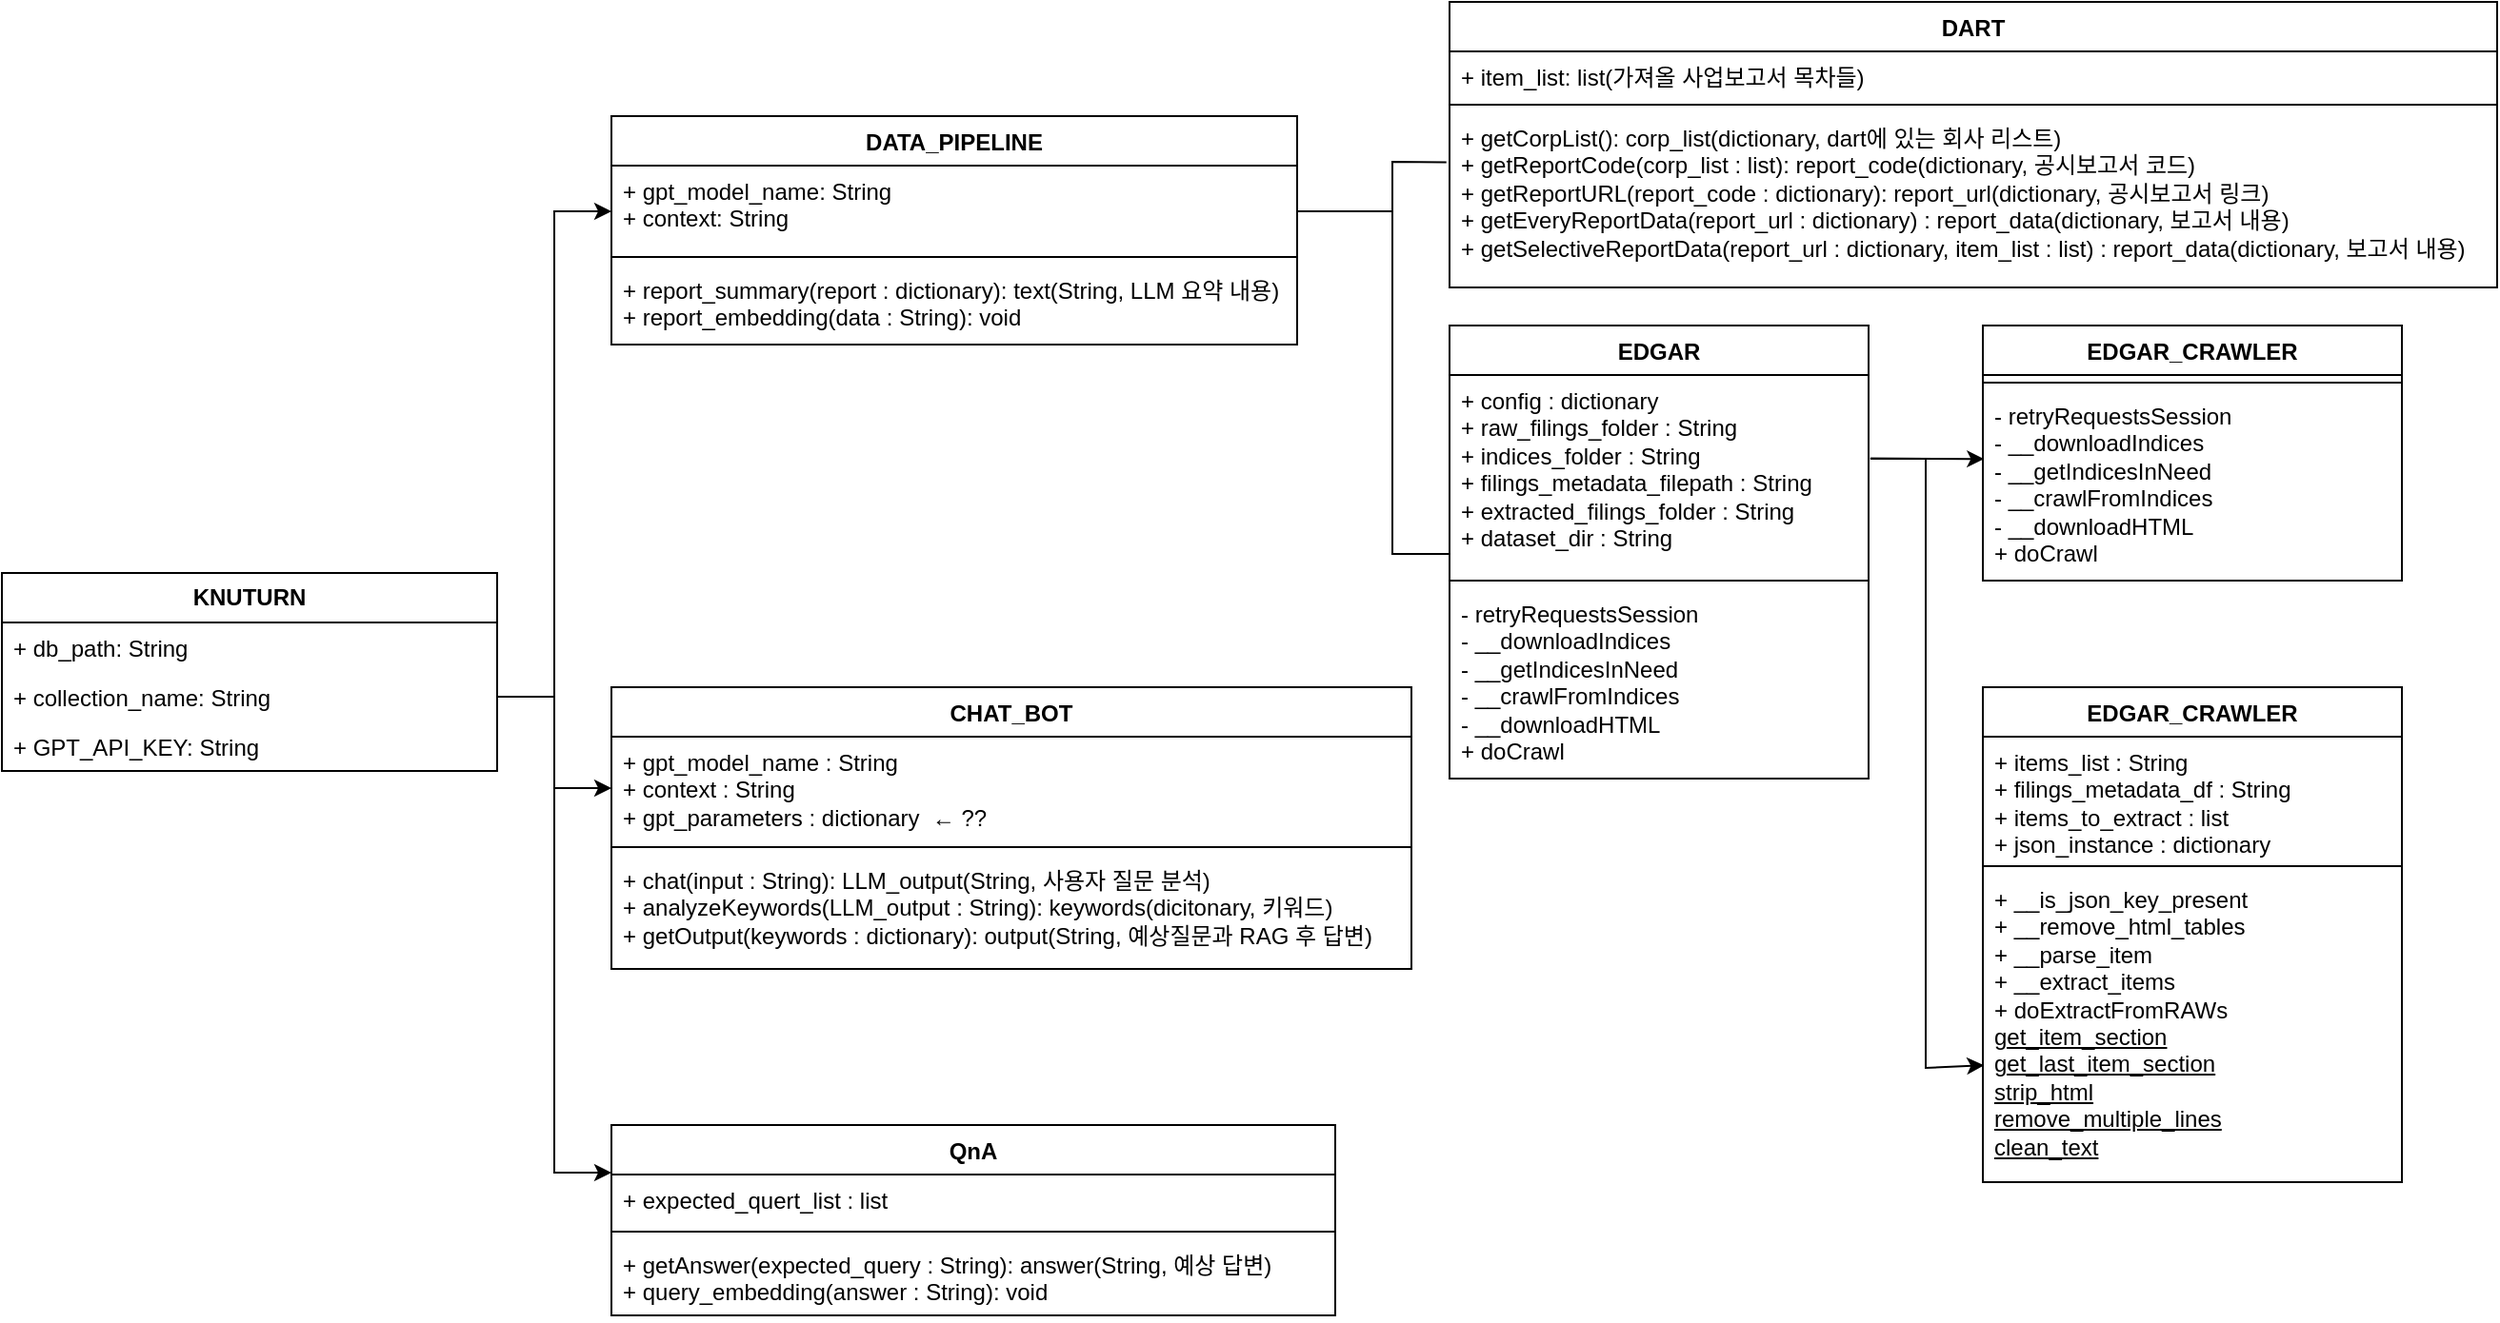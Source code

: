 <mxfile version="24.2.7" type="device">
  <diagram name="페이지-1" id="WWmK2mgtXMB2TsY04g74">
    <mxGraphModel dx="2514" dy="831" grid="1" gridSize="10" guides="1" tooltips="1" connect="1" arrows="1" fold="1" page="1" pageScale="1" pageWidth="827" pageHeight="1169" math="0" shadow="0">
      <root>
        <mxCell id="0" />
        <mxCell id="1" parent="0" />
        <mxCell id="lhYpRNcE0l-zWbSrkpPp-6" value="DATA_PIPELINE" style="swimlane;fontStyle=1;align=center;verticalAlign=top;childLayout=stackLayout;horizontal=1;startSize=26;horizontalStack=0;resizeParent=1;resizeParentMax=0;resizeLast=0;collapsible=1;marginBottom=0;whiteSpace=wrap;html=1;" parent="1" vertex="1">
          <mxGeometry x="-40" y="220" width="360" height="120" as="geometry" />
        </mxCell>
        <mxCell id="lhYpRNcE0l-zWbSrkpPp-7" value="&lt;div&gt;+ gpt_model_name: String&lt;/div&gt;&lt;div&gt;+ context: String&lt;/div&gt;&lt;div&gt;&lt;br&gt;&lt;/div&gt;" style="text;strokeColor=none;fillColor=none;align=left;verticalAlign=top;spacingLeft=4;spacingRight=4;overflow=hidden;rotatable=0;points=[[0,0.5],[1,0.5]];portConstraint=eastwest;whiteSpace=wrap;html=1;" parent="lhYpRNcE0l-zWbSrkpPp-6" vertex="1">
          <mxGeometry y="26" width="360" height="44" as="geometry" />
        </mxCell>
        <mxCell id="lhYpRNcE0l-zWbSrkpPp-38" value="" style="endArrow=classic;html=1;rounded=0;curved=0;exitX=1;exitY=0.5;exitDx=0;exitDy=0;" parent="lhYpRNcE0l-zWbSrkpPp-6" source="lhYpRNcE0l-zWbSrkpPp-33" edge="1">
          <mxGeometry width="50" height="50" relative="1" as="geometry">
            <mxPoint x="300" y="360" as="sourcePoint" />
            <mxPoint y="50" as="targetPoint" />
            <Array as="points">
              <mxPoint x="-30" y="305" />
              <mxPoint x="-30" y="50" />
            </Array>
          </mxGeometry>
        </mxCell>
        <mxCell id="lhYpRNcE0l-zWbSrkpPp-8" value="" style="line;strokeWidth=1;fillColor=none;align=left;verticalAlign=middle;spacingTop=-1;spacingLeft=3;spacingRight=3;rotatable=0;labelPosition=right;points=[];portConstraint=eastwest;strokeColor=inherit;" parent="lhYpRNcE0l-zWbSrkpPp-6" vertex="1">
          <mxGeometry y="70" width="360" height="8" as="geometry" />
        </mxCell>
        <mxCell id="lhYpRNcE0l-zWbSrkpPp-9" value="&lt;div&gt;+ report_summary(report : dictionary): text(String, LLM 요약 내용)&lt;/div&gt;+ report_embedding(data : String): void" style="text;strokeColor=none;fillColor=none;align=left;verticalAlign=top;spacingLeft=4;spacingRight=4;overflow=hidden;rotatable=0;points=[[0,0.5],[1,0.5]];portConstraint=eastwest;whiteSpace=wrap;html=1;" parent="lhYpRNcE0l-zWbSrkpPp-6" vertex="1">
          <mxGeometry y="78" width="360" height="42" as="geometry" />
        </mxCell>
        <mxCell id="lhYpRNcE0l-zWbSrkpPp-10" value="DART" style="swimlane;fontStyle=1;align=center;verticalAlign=top;childLayout=stackLayout;horizontal=1;startSize=26;horizontalStack=0;resizeParent=1;resizeParentMax=0;resizeLast=0;collapsible=1;marginBottom=0;whiteSpace=wrap;html=1;" parent="1" vertex="1">
          <mxGeometry x="400" y="160" width="550" height="150" as="geometry" />
        </mxCell>
        <mxCell id="lhYpRNcE0l-zWbSrkpPp-11" value="+ item_list: list(가져올 사업보고서 목차들)" style="text;strokeColor=none;fillColor=none;align=left;verticalAlign=top;spacingLeft=4;spacingRight=4;overflow=hidden;rotatable=0;points=[[0,0.5],[1,0.5]];portConstraint=eastwest;whiteSpace=wrap;html=1;" parent="lhYpRNcE0l-zWbSrkpPp-10" vertex="1">
          <mxGeometry y="26" width="550" height="24" as="geometry" />
        </mxCell>
        <mxCell id="lhYpRNcE0l-zWbSrkpPp-12" value="" style="line;strokeWidth=1;fillColor=none;align=left;verticalAlign=middle;spacingTop=-1;spacingLeft=3;spacingRight=3;rotatable=0;labelPosition=right;points=[];portConstraint=eastwest;strokeColor=inherit;" parent="lhYpRNcE0l-zWbSrkpPp-10" vertex="1">
          <mxGeometry y="50" width="550" height="8" as="geometry" />
        </mxCell>
        <mxCell id="lhYpRNcE0l-zWbSrkpPp-13" value="+ getCorpList(): corp_list(dictionary, dart에 있는 회사 리스트)&lt;div&gt;+ getReportCode(corp_list : list): report_code(dictionary, 공시보고서 코드)&lt;/div&gt;&lt;div&gt;+ getReportURL(report_code : dictionary): report_url(dictionary, 공시보고서 링크)&lt;/div&gt;&lt;div&gt;+ getEveryReportData(report_url : dictionary) : report_data(dictionary, 보고서 내용)&lt;/div&gt;&lt;div&gt;+ getSelectiveReportData(report_url : dictionary, item_list : list) : report_data(dictionary, 보고서 내용)&lt;/div&gt;" style="text;strokeColor=none;fillColor=none;align=left;verticalAlign=top;spacingLeft=4;spacingRight=4;overflow=hidden;rotatable=0;points=[[0,0.5],[1,0.5]];portConstraint=eastwest;whiteSpace=wrap;html=1;" parent="lhYpRNcE0l-zWbSrkpPp-10" vertex="1">
          <mxGeometry y="58" width="550" height="92" as="geometry" />
        </mxCell>
        <mxCell id="lhYpRNcE0l-zWbSrkpPp-15" value="EDGAR" style="swimlane;fontStyle=1;align=center;verticalAlign=top;childLayout=stackLayout;horizontal=1;startSize=26;horizontalStack=0;resizeParent=1;resizeParentMax=0;resizeLast=0;collapsible=1;marginBottom=0;whiteSpace=wrap;html=1;" parent="1" vertex="1">
          <mxGeometry x="400" y="330" width="220" height="238" as="geometry" />
        </mxCell>
        <mxCell id="lhYpRNcE0l-zWbSrkpPp-16" value="+&amp;nbsp;config : dictionary&lt;div&gt;+&amp;nbsp;raw_filings_folder : String&lt;/div&gt;&lt;div&gt;+&amp;nbsp;indices_folder : String&lt;/div&gt;&lt;div&gt;+&amp;nbsp;filings_metadata_filepath : String&lt;/div&gt;&lt;div&gt;+ extracted_filings_folder : String&lt;/div&gt;&lt;div&gt;+ dataset_dir : String&lt;/div&gt;" style="text;strokeColor=none;fillColor=none;align=left;verticalAlign=top;spacingLeft=4;spacingRight=4;overflow=hidden;rotatable=0;points=[[0,0.5],[1,0.5]];portConstraint=eastwest;whiteSpace=wrap;html=1;" parent="lhYpRNcE0l-zWbSrkpPp-15" vertex="1">
          <mxGeometry y="26" width="220" height="104" as="geometry" />
        </mxCell>
        <mxCell id="lhYpRNcE0l-zWbSrkpPp-17" value="" style="line;strokeWidth=1;fillColor=none;align=left;verticalAlign=middle;spacingTop=-1;spacingLeft=3;spacingRight=3;rotatable=0;labelPosition=right;points=[];portConstraint=eastwest;strokeColor=inherit;" parent="lhYpRNcE0l-zWbSrkpPp-15" vertex="1">
          <mxGeometry y="130" width="220" height="8" as="geometry" />
        </mxCell>
        <mxCell id="lhYpRNcE0l-zWbSrkpPp-18" value="-&amp;nbsp;retryRequestsSession&lt;div&gt;-&amp;nbsp;__downloadIndices&lt;/div&gt;&lt;div&gt;-&amp;nbsp;__getIndicesInNeed&lt;/div&gt;&lt;div&gt;-&amp;nbsp;__crawlFromIndices&lt;/div&gt;&lt;div&gt;- __downloadHTML&lt;br&gt;&lt;/div&gt;&lt;div&gt;+&amp;nbsp;doCrawl&lt;/div&gt;&lt;div&gt;&lt;br&gt;&lt;/div&gt;&lt;div&gt;&lt;br&gt;&lt;/div&gt;&lt;div&gt;&lt;br&gt;&lt;/div&gt;" style="text;strokeColor=none;fillColor=none;align=left;verticalAlign=top;spacingLeft=4;spacingRight=4;overflow=hidden;rotatable=0;points=[[0,0.5],[1,0.5]];portConstraint=eastwest;whiteSpace=wrap;html=1;" parent="lhYpRNcE0l-zWbSrkpPp-15" vertex="1">
          <mxGeometry y="138" width="220" height="100" as="geometry" />
        </mxCell>
        <mxCell id="lhYpRNcE0l-zWbSrkpPp-19" value="CHAT_BOT" style="swimlane;fontStyle=1;align=center;verticalAlign=top;childLayout=stackLayout;horizontal=1;startSize=26;horizontalStack=0;resizeParent=1;resizeParentMax=0;resizeLast=0;collapsible=1;marginBottom=0;whiteSpace=wrap;html=1;" parent="1" vertex="1">
          <mxGeometry x="-40" y="520" width="420" height="148" as="geometry" />
        </mxCell>
        <mxCell id="lhYpRNcE0l-zWbSrkpPp-20" value="+ gpt_model_name : String&lt;div&gt;+ context : String&lt;/div&gt;&lt;div&gt;+ gpt_parameters : dictionary&amp;nbsp; ← ??&lt;/div&gt;" style="text;strokeColor=none;fillColor=none;align=left;verticalAlign=top;spacingLeft=4;spacingRight=4;overflow=hidden;rotatable=0;points=[[0,0.5],[1,0.5]];portConstraint=eastwest;whiteSpace=wrap;html=1;" parent="lhYpRNcE0l-zWbSrkpPp-19" vertex="1">
          <mxGeometry y="26" width="420" height="54" as="geometry" />
        </mxCell>
        <mxCell id="lhYpRNcE0l-zWbSrkpPp-21" value="" style="line;strokeWidth=1;fillColor=none;align=left;verticalAlign=middle;spacingTop=-1;spacingLeft=3;spacingRight=3;rotatable=0;labelPosition=right;points=[];portConstraint=eastwest;strokeColor=inherit;" parent="lhYpRNcE0l-zWbSrkpPp-19" vertex="1">
          <mxGeometry y="80" width="420" height="8" as="geometry" />
        </mxCell>
        <mxCell id="lhYpRNcE0l-zWbSrkpPp-22" value="+ chat(input : String): LLM_output(String, 사용자 질문 분석)&lt;div&gt;+ analyzeKeywords(LLM_output : String): keywords(dicitonary, 키워드)&lt;br&gt;&lt;div&gt;+ getOutput(keywords : dictionary): output(String, 예상질문과 RAG 후 답변)&lt;/div&gt;&lt;/div&gt;" style="text;strokeColor=none;fillColor=none;align=left;verticalAlign=top;spacingLeft=4;spacingRight=4;overflow=hidden;rotatable=0;points=[[0,0.5],[1,0.5]];portConstraint=eastwest;whiteSpace=wrap;html=1;" parent="lhYpRNcE0l-zWbSrkpPp-19" vertex="1">
          <mxGeometry y="88" width="420" height="60" as="geometry" />
        </mxCell>
        <mxCell id="lhYpRNcE0l-zWbSrkpPp-23" value="QnA" style="swimlane;fontStyle=1;align=center;verticalAlign=top;childLayout=stackLayout;horizontal=1;startSize=26;horizontalStack=0;resizeParent=1;resizeParentMax=0;resizeLast=0;collapsible=1;marginBottom=0;whiteSpace=wrap;html=1;" parent="1" vertex="1">
          <mxGeometry x="-40" y="750" width="380" height="100" as="geometry" />
        </mxCell>
        <mxCell id="lhYpRNcE0l-zWbSrkpPp-24" value="+ expected_quert_list : list" style="text;strokeColor=none;fillColor=none;align=left;verticalAlign=top;spacingLeft=4;spacingRight=4;overflow=hidden;rotatable=0;points=[[0,0.5],[1,0.5]];portConstraint=eastwest;whiteSpace=wrap;html=1;" parent="lhYpRNcE0l-zWbSrkpPp-23" vertex="1">
          <mxGeometry y="26" width="380" height="26" as="geometry" />
        </mxCell>
        <mxCell id="lhYpRNcE0l-zWbSrkpPp-25" value="" style="line;strokeWidth=1;fillColor=none;align=left;verticalAlign=middle;spacingTop=-1;spacingLeft=3;spacingRight=3;rotatable=0;labelPosition=right;points=[];portConstraint=eastwest;strokeColor=inherit;" parent="lhYpRNcE0l-zWbSrkpPp-23" vertex="1">
          <mxGeometry y="52" width="380" height="8" as="geometry" />
        </mxCell>
        <mxCell id="lhYpRNcE0l-zWbSrkpPp-26" value="&lt;div&gt;+ getAnswer(expected_query : String): answer(String, 예상 답변)&lt;/div&gt;+ query_embedding(answer : String): void" style="text;strokeColor=none;fillColor=none;align=left;verticalAlign=top;spacingLeft=4;spacingRight=4;overflow=hidden;rotatable=0;points=[[0,0.5],[1,0.5]];portConstraint=eastwest;whiteSpace=wrap;html=1;" parent="lhYpRNcE0l-zWbSrkpPp-23" vertex="1">
          <mxGeometry y="60" width="380" height="40" as="geometry" />
        </mxCell>
        <mxCell id="lhYpRNcE0l-zWbSrkpPp-31" value="&lt;b&gt;KNUTURN&lt;/b&gt;" style="swimlane;fontStyle=0;childLayout=stackLayout;horizontal=1;startSize=26;fillColor=none;horizontalStack=0;resizeParent=1;resizeParentMax=0;resizeLast=0;collapsible=1;marginBottom=0;whiteSpace=wrap;html=1;" parent="1" vertex="1">
          <mxGeometry x="-360" y="460" width="260" height="104" as="geometry" />
        </mxCell>
        <mxCell id="lhYpRNcE0l-zWbSrkpPp-32" value="+ db_path: String" style="text;strokeColor=none;fillColor=none;align=left;verticalAlign=top;spacingLeft=4;spacingRight=4;overflow=hidden;rotatable=0;points=[[0,0.5],[1,0.5]];portConstraint=eastwest;whiteSpace=wrap;html=1;" parent="lhYpRNcE0l-zWbSrkpPp-31" vertex="1">
          <mxGeometry y="26" width="260" height="26" as="geometry" />
        </mxCell>
        <mxCell id="lhYpRNcE0l-zWbSrkpPp-33" value="+ collection_name: String" style="text;strokeColor=none;fillColor=none;align=left;verticalAlign=top;spacingLeft=4;spacingRight=4;overflow=hidden;rotatable=0;points=[[0,0.5],[1,0.5]];portConstraint=eastwest;whiteSpace=wrap;html=1;" parent="lhYpRNcE0l-zWbSrkpPp-31" vertex="1">
          <mxGeometry y="52" width="260" height="26" as="geometry" />
        </mxCell>
        <mxCell id="lhYpRNcE0l-zWbSrkpPp-34" value="+ GPT_API_KEY: String" style="text;strokeColor=none;fillColor=none;align=left;verticalAlign=top;spacingLeft=4;spacingRight=4;overflow=hidden;rotatable=0;points=[[0,0.5],[1,0.5]];portConstraint=eastwest;whiteSpace=wrap;html=1;" parent="lhYpRNcE0l-zWbSrkpPp-31" vertex="1">
          <mxGeometry y="78" width="260" height="26" as="geometry" />
        </mxCell>
        <mxCell id="lhYpRNcE0l-zWbSrkpPp-39" value="" style="endArrow=classic;html=1;rounded=0;curved=0;exitX=1;exitY=0.5;exitDx=0;exitDy=0;entryX=0;entryY=0.5;entryDx=0;entryDy=0;" parent="1" source="lhYpRNcE0l-zWbSrkpPp-33" target="lhYpRNcE0l-zWbSrkpPp-20" edge="1">
          <mxGeometry width="50" height="50" relative="1" as="geometry">
            <mxPoint x="-110" y="535" as="sourcePoint" />
            <mxPoint x="-30" y="278" as="targetPoint" />
            <Array as="points">
              <mxPoint x="-70" y="525" />
              <mxPoint x="-70" y="573" />
            </Array>
          </mxGeometry>
        </mxCell>
        <mxCell id="lhYpRNcE0l-zWbSrkpPp-40" value="" style="endArrow=classic;html=1;rounded=0;curved=0;exitX=1;exitY=0.5;exitDx=0;exitDy=0;entryX=0;entryY=0.25;entryDx=0;entryDy=0;" parent="1" source="lhYpRNcE0l-zWbSrkpPp-33" target="lhYpRNcE0l-zWbSrkpPp-23" edge="1">
          <mxGeometry width="50" height="50" relative="1" as="geometry">
            <mxPoint x="-100" y="545" as="sourcePoint" />
            <mxPoint x="-20" y="288" as="targetPoint" />
            <Array as="points">
              <mxPoint x="-70" y="525" />
              <mxPoint x="-70" y="775" />
            </Array>
          </mxGeometry>
        </mxCell>
        <mxCell id="ye_NqIISfGuv27rsNgW7-1" value="EDGAR_CRAWLER" style="swimlane;fontStyle=1;align=center;verticalAlign=top;childLayout=stackLayout;horizontal=1;startSize=26;horizontalStack=0;resizeParent=1;resizeParentMax=0;resizeLast=0;collapsible=1;marginBottom=0;whiteSpace=wrap;html=1;" vertex="1" parent="1">
          <mxGeometry x="680" y="330" width="220" height="134" as="geometry" />
        </mxCell>
        <mxCell id="ye_NqIISfGuv27rsNgW7-3" value="" style="line;strokeWidth=1;fillColor=none;align=left;verticalAlign=middle;spacingTop=-1;spacingLeft=3;spacingRight=3;rotatable=0;labelPosition=right;points=[];portConstraint=eastwest;strokeColor=inherit;" vertex="1" parent="ye_NqIISfGuv27rsNgW7-1">
          <mxGeometry y="26" width="220" height="8" as="geometry" />
        </mxCell>
        <mxCell id="ye_NqIISfGuv27rsNgW7-4" value="-&amp;nbsp;retryRequestsSession&lt;div&gt;-&amp;nbsp;__downloadIndices&lt;/div&gt;&lt;div&gt;-&amp;nbsp;__getIndicesInNeed&lt;/div&gt;&lt;div&gt;-&amp;nbsp;__crawlFromIndices&lt;/div&gt;&lt;div&gt;- __downloadHTML&lt;br&gt;&lt;/div&gt;&lt;div&gt;+&amp;nbsp;doCrawl&lt;/div&gt;&lt;div&gt;&lt;br&gt;&lt;/div&gt;&lt;div&gt;&lt;br&gt;&lt;/div&gt;&lt;div&gt;doExtractFromRAWs&lt;br&gt;&lt;/div&gt;" style="text;strokeColor=none;fillColor=none;align=left;verticalAlign=top;spacingLeft=4;spacingRight=4;overflow=hidden;rotatable=0;points=[[0,0.5],[1,0.5]];portConstraint=eastwest;whiteSpace=wrap;html=1;" vertex="1" parent="ye_NqIISfGuv27rsNgW7-1">
          <mxGeometry y="34" width="220" height="100" as="geometry" />
        </mxCell>
        <mxCell id="ye_NqIISfGuv27rsNgW7-9" value="" style="endArrow=classic;html=1;rounded=0;exitX=1.005;exitY=0.422;exitDx=0;exitDy=0;exitPerimeter=0;entryX=0.003;entryY=0.361;entryDx=0;entryDy=0;entryPerimeter=0;" edge="1" parent="1" source="lhYpRNcE0l-zWbSrkpPp-16" target="ye_NqIISfGuv27rsNgW7-4">
          <mxGeometry width="50" height="50" relative="1" as="geometry">
            <mxPoint x="620.0" y="396.626" as="sourcePoint" />
            <mxPoint x="680.66" y="397.37" as="targetPoint" />
          </mxGeometry>
        </mxCell>
        <mxCell id="ye_NqIISfGuv27rsNgW7-10" value="" style="endArrow=classic;html=1;rounded=0;exitX=1.004;exitY=0.422;exitDx=0;exitDy=0;exitPerimeter=0;entryX=0.003;entryY=0.621;entryDx=0;entryDy=0;entryPerimeter=0;" edge="1" parent="1" source="lhYpRNcE0l-zWbSrkpPp-16" target="ye_NqIISfGuv27rsNgW7-16">
          <mxGeometry width="50" height="50" relative="1" as="geometry">
            <mxPoint x="633" y="410" as="sourcePoint" />
            <mxPoint x="679.56" y="708.17" as="targetPoint" />
            <Array as="points">
              <mxPoint x="650" y="400" />
              <mxPoint x="650" y="720" />
            </Array>
          </mxGeometry>
        </mxCell>
        <mxCell id="ye_NqIISfGuv27rsNgW7-13" value="EDGAR_CRAWLER" style="swimlane;fontStyle=1;align=center;verticalAlign=top;childLayout=stackLayout;horizontal=1;startSize=26;horizontalStack=0;resizeParent=1;resizeParentMax=0;resizeLast=0;collapsible=1;marginBottom=0;whiteSpace=wrap;html=1;" vertex="1" parent="1">
          <mxGeometry x="680" y="520" width="220" height="260" as="geometry" />
        </mxCell>
        <mxCell id="ye_NqIISfGuv27rsNgW7-14" value="&lt;div&gt;+ items_list : String&lt;/div&gt;&lt;div&gt;+ filings_metadata_df : String&lt;/div&gt;&lt;div&gt;+ items_to_extract : list&lt;/div&gt;&lt;div&gt;+ json_instance : dictionary&lt;/div&gt;" style="text;strokeColor=none;fillColor=none;align=left;verticalAlign=top;spacingLeft=4;spacingRight=4;overflow=hidden;rotatable=0;points=[[0,0.5],[1,0.5]];portConstraint=eastwest;whiteSpace=wrap;html=1;" vertex="1" parent="ye_NqIISfGuv27rsNgW7-13">
          <mxGeometry y="26" width="220" height="64" as="geometry" />
        </mxCell>
        <mxCell id="ye_NqIISfGuv27rsNgW7-15" value="" style="line;strokeWidth=1;fillColor=none;align=left;verticalAlign=middle;spacingTop=-1;spacingLeft=3;spacingRight=3;rotatable=0;labelPosition=right;points=[];portConstraint=eastwest;strokeColor=inherit;" vertex="1" parent="ye_NqIISfGuv27rsNgW7-13">
          <mxGeometry y="90" width="220" height="8" as="geometry" />
        </mxCell>
        <mxCell id="ye_NqIISfGuv27rsNgW7-16" value="&lt;div&gt;+&amp;nbsp;__is_json_key_present&lt;/div&gt;&lt;div&gt;+&amp;nbsp;__remove_html_tables&lt;/div&gt;&lt;div&gt;+&amp;nbsp;__parse_item&lt;/div&gt;&lt;div&gt;+&amp;nbsp;__extract_items&lt;/div&gt;&lt;div&gt;+&amp;nbsp;doExtractFromRAWs&lt;/div&gt;&lt;div&gt;&lt;u&gt;get_item_section&lt;/u&gt;&lt;br&gt;&lt;/div&gt;&lt;div&gt;&lt;u&gt;get_last_item_section&lt;br&gt;&lt;/u&gt;&lt;/div&gt;&lt;div&gt;&lt;u&gt;strip_html&lt;br&gt;&lt;/u&gt;&lt;/div&gt;&lt;div&gt;&lt;u&gt;remove_multiple_lines&lt;br&gt;&lt;/u&gt;&lt;/div&gt;&lt;div&gt;&lt;u&gt;clean_text&lt;br&gt;&lt;/u&gt;&lt;/div&gt;" style="text;strokeColor=none;fillColor=none;align=left;verticalAlign=top;spacingLeft=4;spacingRight=4;overflow=hidden;rotatable=0;points=[[0,0.5],[1,0.5]];portConstraint=eastwest;whiteSpace=wrap;html=1;" vertex="1" parent="ye_NqIISfGuv27rsNgW7-13">
          <mxGeometry y="98" width="220" height="162" as="geometry" />
        </mxCell>
        <mxCell id="ye_NqIISfGuv27rsNgW7-17" value="" style="endArrow=none;html=1;rounded=0;entryX=-0.003;entryY=0.286;entryDx=0;entryDy=0;entryPerimeter=0;" edge="1" parent="1" target="lhYpRNcE0l-zWbSrkpPp-13">
          <mxGeometry width="50" height="50" relative="1" as="geometry">
            <mxPoint x="320" y="270" as="sourcePoint" />
            <mxPoint x="400" y="320" as="targetPoint" />
            <Array as="points">
              <mxPoint x="370" y="270" />
              <mxPoint x="370" y="244" />
            </Array>
          </mxGeometry>
        </mxCell>
        <mxCell id="ye_NqIISfGuv27rsNgW7-18" value="" style="endArrow=none;html=1;rounded=0;entryX=-0.002;entryY=0.904;entryDx=0;entryDy=0;entryPerimeter=0;" edge="1" parent="1" target="lhYpRNcE0l-zWbSrkpPp-16">
          <mxGeometry width="50" height="50" relative="1" as="geometry">
            <mxPoint x="320" y="270" as="sourcePoint" />
            <mxPoint x="408" y="254" as="targetPoint" />
            <Array as="points">
              <mxPoint x="370" y="270" />
              <mxPoint x="370" y="350" />
              <mxPoint x="370" y="450" />
            </Array>
          </mxGeometry>
        </mxCell>
      </root>
    </mxGraphModel>
  </diagram>
</mxfile>
